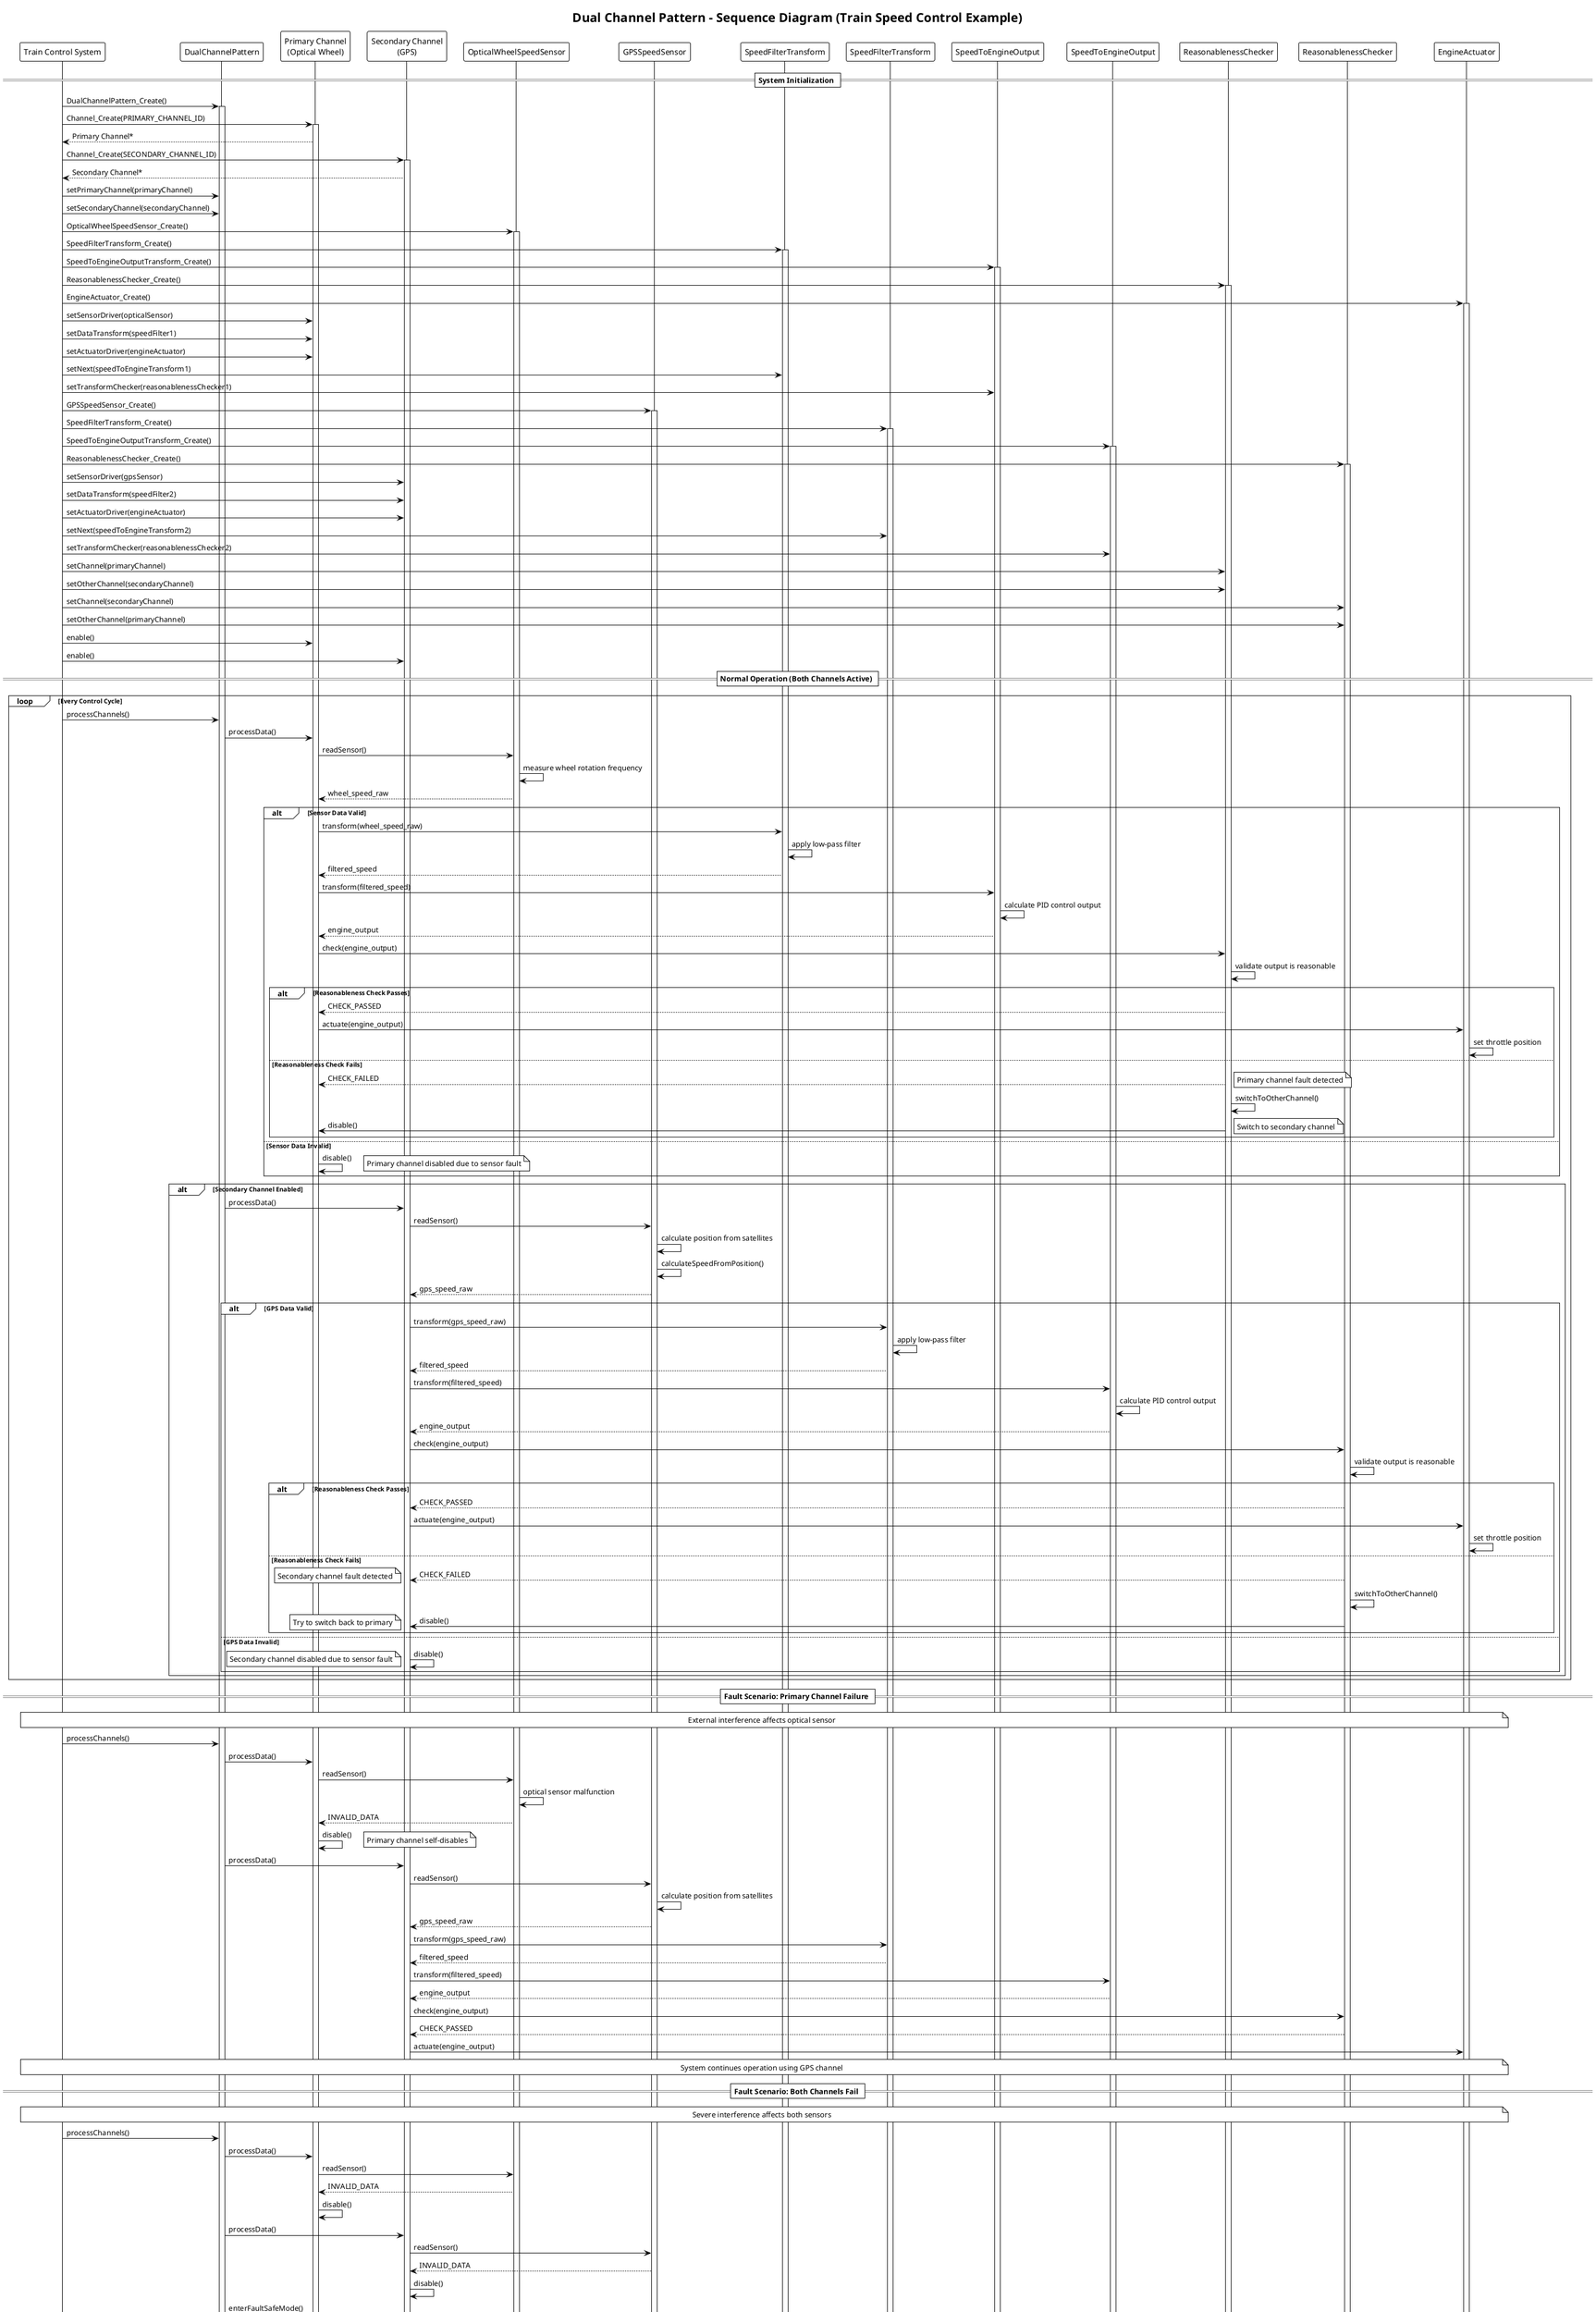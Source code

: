 @startuml DualChannelPattern_SequenceDiagram

!theme plain

title Dual Channel Pattern - Sequence Diagram (Train Speed Control Example)

participant "Train Control System" as TCS
participant "DualChannelPattern" as DCP
participant "Primary Channel\n(Optical Wheel)" as PC
participant "Secondary Channel\n(GPS)" as SC
participant "OpticalWheelSpeedSensor" as OWS
participant "GPSSpeedSensor" as GPS
participant "SpeedFilterTransform" as SFT1
participant "SpeedFilterTransform" as SFT2
participant "SpeedToEngineOutput" as SEO1
participant "SpeedToEngineOutput" as SEO2
participant "ReasonablenessChecker" as RC1
participant "ReasonablenessChecker" as RC2
participant "EngineActuator" as EA

== System Initialization ==

TCS -> DCP : DualChannelPattern_Create()
activate DCP

TCS -> PC : Channel_Create(PRIMARY_CHANNEL_ID)
activate PC
PC --> TCS : Primary Channel*

TCS -> SC : Channel_Create(SECONDARY_CHANNEL_ID)
activate SC
SC --> TCS : Secondary Channel*

TCS -> DCP : setPrimaryChannel(primaryChannel)
TCS -> DCP : setSecondaryChannel(secondaryChannel)

' Setup Primary Channel (Optical Wheel Speed)
TCS -> OWS : OpticalWheelSpeedSensor_Create()
activate OWS
TCS -> SFT1 : SpeedFilterTransform_Create()
activate SFT1
TCS -> SEO1 : SpeedToEngineOutputTransform_Create()
activate SEO1
TCS -> RC1 : ReasonablenessChecker_Create()
activate RC1
TCS -> EA : EngineActuator_Create()
activate EA

TCS -> PC : setSensorDriver(opticalSensor)
TCS -> PC : setDataTransform(speedFilter1)
TCS -> PC : setActuatorDriver(engineActuator)
TCS -> SFT1 : setNext(speedToEngineTransform1)
TCS -> SEO1 : setTransformChecker(reasonablenessChecker1)

' Setup Secondary Channel (GPS Speed)
TCS -> GPS : GPSSpeedSensor_Create()
activate GPS
TCS -> SFT2 : SpeedFilterTransform_Create()
activate SFT2
TCS -> SEO2 : SpeedToEngineOutputTransform_Create()
activate SEO2
TCS -> RC2 : ReasonablenessChecker_Create()
activate RC2

TCS -> SC : setSensorDriver(gpsSensor)
TCS -> SC : setDataTransform(speedFilter2)
TCS -> SC : setActuatorDriver(engineActuator)
TCS -> SFT2 : setNext(speedToEngineTransform2)
TCS -> SEO2 : setTransformChecker(reasonablenessChecker2)

' Configure cross-channel references for checkers
TCS -> RC1 : setChannel(primaryChannel)
TCS -> RC1 : setOtherChannel(secondaryChannel)
TCS -> RC2 : setChannel(secondaryChannel)
TCS -> RC2 : setOtherChannel(primaryChannel)

TCS -> PC : enable()
TCS -> SC : enable()

== Normal Operation (Both Channels Active) ==

loop Every Control Cycle
    TCS -> DCP : processChannels()
    
    ' Primary Channel Processing
    DCP -> PC : processData()
    PC -> OWS : readSensor()
    OWS -> OWS : measure wheel rotation frequency
    OWS --> PC : wheel_speed_raw
    
    alt Sensor Data Valid
        PC -> SFT1 : transform(wheel_speed_raw)
        SFT1 -> SFT1 : apply low-pass filter
        SFT1 --> PC : filtered_speed
        
        PC -> SEO1 : transform(filtered_speed)
        SEO1 -> SEO1 : calculate PID control output
        SEO1 --> PC : engine_output
        
        PC -> RC1 : check(engine_output)
        RC1 -> RC1 : validate output is reasonable
        
        alt Reasonableness Check Passes
            RC1 --> PC : CHECK_PASSED
            PC -> EA : actuate(engine_output)
            EA -> EA : set throttle position
            
        else Reasonableness Check Fails
            RC1 --> PC : CHECK_FAILED
            note right : Primary channel fault detected
            RC1 -> RC1 : switchToOtherChannel()
            RC1 -> PC : disable()
            note right : Switch to secondary channel
        end
        
    else Sensor Data Invalid
        PC -> PC : disable()
        note right : Primary channel disabled due to sensor fault
    end
    
    ' Secondary Channel Processing (if enabled)
    alt Secondary Channel Enabled
        DCP -> SC : processData()
        SC -> GPS : readSensor()
        GPS -> GPS : calculate position from satellites
        GPS -> GPS : calculateSpeedFromPosition()
        GPS --> SC : gps_speed_raw
        
        alt GPS Data Valid
            SC -> SFT2 : transform(gps_speed_raw)
            SFT2 -> SFT2 : apply low-pass filter
            SFT2 --> SC : filtered_speed
            
            SC -> SEO2 : transform(filtered_speed)
            SEO2 -> SEO2 : calculate PID control output
            SEO2 --> SC : engine_output
            
            SC -> RC2 : check(engine_output)
            RC2 -> RC2 : validate output is reasonable
            
            alt Reasonableness Check Passes
                RC2 --> SC : CHECK_PASSED
                SC -> EA : actuate(engine_output)
                EA -> EA : set throttle position
                
            else Reasonableness Check Fails
                RC2 --> SC : CHECK_FAILED
                note left : Secondary channel fault detected
                RC2 -> RC2 : switchToOtherChannel()
                RC2 -> SC : disable()
                note left : Try to switch back to primary
            end
            
        else GPS Data Invalid
            SC -> SC : disable()
            note left : Secondary channel disabled due to sensor fault
        end
    end
end

== Fault Scenario: Primary Channel Failure ==

note over TCS, EA : External interference affects optical sensor

TCS -> DCP : processChannels()
DCP -> PC : processData()
PC -> OWS : readSensor()
OWS -> OWS : optical sensor malfunction
OWS --> PC : INVALID_DATA

PC -> PC : disable()
note right : Primary channel self-disables

' System automatically continues with secondary channel
DCP -> SC : processData()
SC -> GPS : readSensor()
GPS -> GPS : calculate position from satellites
GPS --> SC : gps_speed_raw

SC -> SFT2 : transform(gps_speed_raw)
SFT2 --> SC : filtered_speed
SC -> SEO2 : transform(filtered_speed)
SEO2 --> SC : engine_output
SC -> RC2 : check(engine_output)
RC2 --> SC : CHECK_PASSED
SC -> EA : actuate(engine_output)

note over TCS, EA : System continues operation using GPS channel

== Fault Scenario: Both Channels Fail ==

note over TCS, EA : Severe interference affects both sensors

TCS -> DCP : processChannels()

' Primary channel fails
DCP -> PC : processData()
PC -> OWS : readSensor()
OWS --> PC : INVALID_DATA
PC -> PC : disable()

' Secondary channel also fails
DCP -> SC : processData()
SC -> GPS : readSensor()
GPS --> SC : INVALID_DATA
SC -> SC : disable()

DCP -> DCP : enterFaultSafeMode()
note over DCP : Both channels failed - enter fault-safe mode
DCP -> EA : actuate(SAFE_VALUE)
EA -> EA : reduce throttle to safe position

== System Cleanup ==

TCS -> DCP : DualChannelPattern_Destroy()
DCP -> PC : Channel_Destroy()
PC -> OWS : OpticalWheelSpeedSensor_Destroy()
deactivate OWS
PC -> SFT1 : SpeedFilterTransform_Destroy()
deactivate SFT1
PC -> SEO1 : SpeedToEngineOutputTransform_Destroy()
deactivate SEO1
PC -> RC1 : ReasonablenessChecker_Destroy()
deactivate RC1
deactivate PC

DCP -> SC : Channel_Destroy()
SC -> GPS : GPSSpeedSensor_Destroy()
deactivate GPS
SC -> SFT2 : SpeedFilterTransform_Destroy()
deactivate SFT2
SC -> SEO2 : SpeedToEngineOutputTransform_Destroy()
deactivate SEO2
SC -> RC2 : ReasonablenessChecker_Destroy()
deactivate RC2
deactivate SC

DCP -> EA : EngineActuator_Destroy()
deactivate EA
deactivate DCP

@enduml
